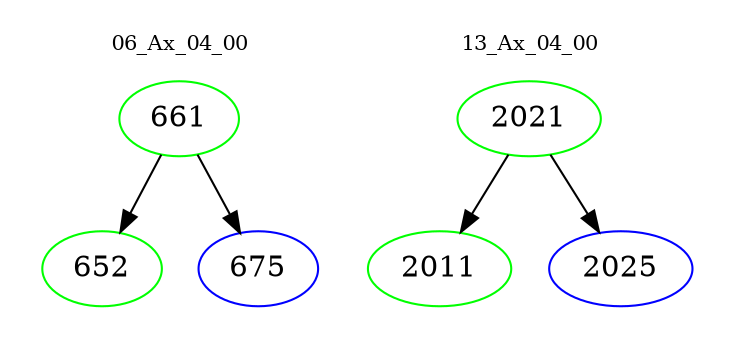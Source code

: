 digraph{
subgraph cluster_0 {
color = white
label = "06_Ax_04_00";
fontsize=10;
T0_661 [label="661", color="green"]
T0_661 -> T0_652 [color="black"]
T0_652 [label="652", color="green"]
T0_661 -> T0_675 [color="black"]
T0_675 [label="675", color="blue"]
}
subgraph cluster_1 {
color = white
label = "13_Ax_04_00";
fontsize=10;
T1_2021 [label="2021", color="green"]
T1_2021 -> T1_2011 [color="black"]
T1_2011 [label="2011", color="green"]
T1_2021 -> T1_2025 [color="black"]
T1_2025 [label="2025", color="blue"]
}
}
